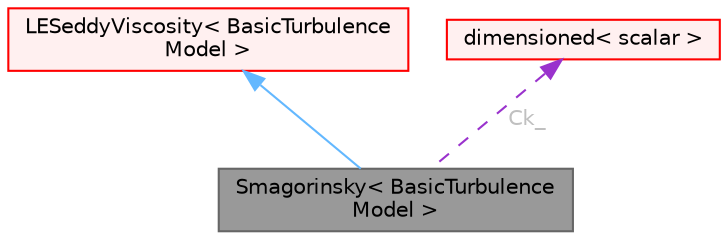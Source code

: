 digraph "Smagorinsky&lt; BasicTurbulenceModel &gt;"
{
 // LATEX_PDF_SIZE
  bgcolor="transparent";
  edge [fontname=Helvetica,fontsize=10,labelfontname=Helvetica,labelfontsize=10];
  node [fontname=Helvetica,fontsize=10,shape=box,height=0.2,width=0.4];
  Node1 [id="Node000001",label="Smagorinsky\< BasicTurbulence\lModel \>",height=0.2,width=0.4,color="gray40", fillcolor="grey60", style="filled", fontcolor="black",tooltip="The Smagorinsky SGS model."];
  Node2 -> Node1 [id="edge1_Node000001_Node000002",dir="back",color="steelblue1",style="solid",tooltip=" "];
  Node2 [id="Node000002",label="LESeddyViscosity\< BasicTurbulence\lModel \>",height=0.2,width=0.4,color="red", fillcolor="#FFF0F0", style="filled",URL="$classFoam_1_1LESModels_1_1LESeddyViscosity.html",tooltip="Eddy viscosity LES SGS model base class."];
  Node24 -> Node1 [id="edge2_Node000001_Node000024",dir="back",color="darkorchid3",style="dashed",tooltip=" ",label=" Ck_",fontcolor="grey" ];
  Node24 [id="Node000024",label="dimensioned\< scalar \>",height=0.2,width=0.4,color="red", fillcolor="#FFF0F0", style="filled",URL="$classFoam_1_1dimensioned.html",tooltip=" "];
}
